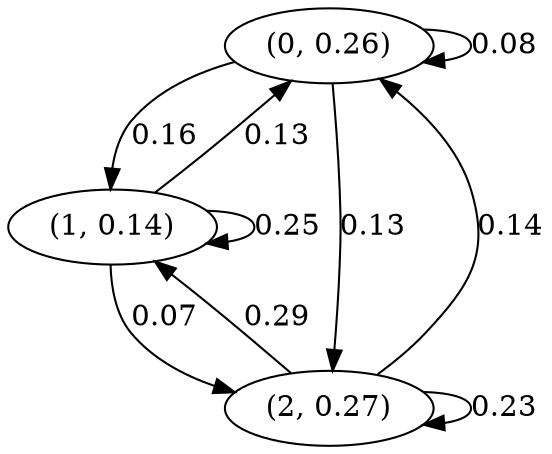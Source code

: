 digraph {
    0 [ label = "(0, 0.26)" ]
    1 [ label = "(1, 0.14)" ]
    2 [ label = "(2, 0.27)" ]
    0 -> 0 [ label = "0.08" ]
    1 -> 1 [ label = "0.25" ]
    2 -> 2 [ label = "0.23" ]
    1 -> 0 [ label = "0.13" ]
    2 -> 0 [ label = "0.14" ]
    0 -> 1 [ label = "0.16" ]
    2 -> 1 [ label = "0.29" ]
    0 -> 2 [ label = "0.13" ]
    1 -> 2 [ label = "0.07" ]
}


